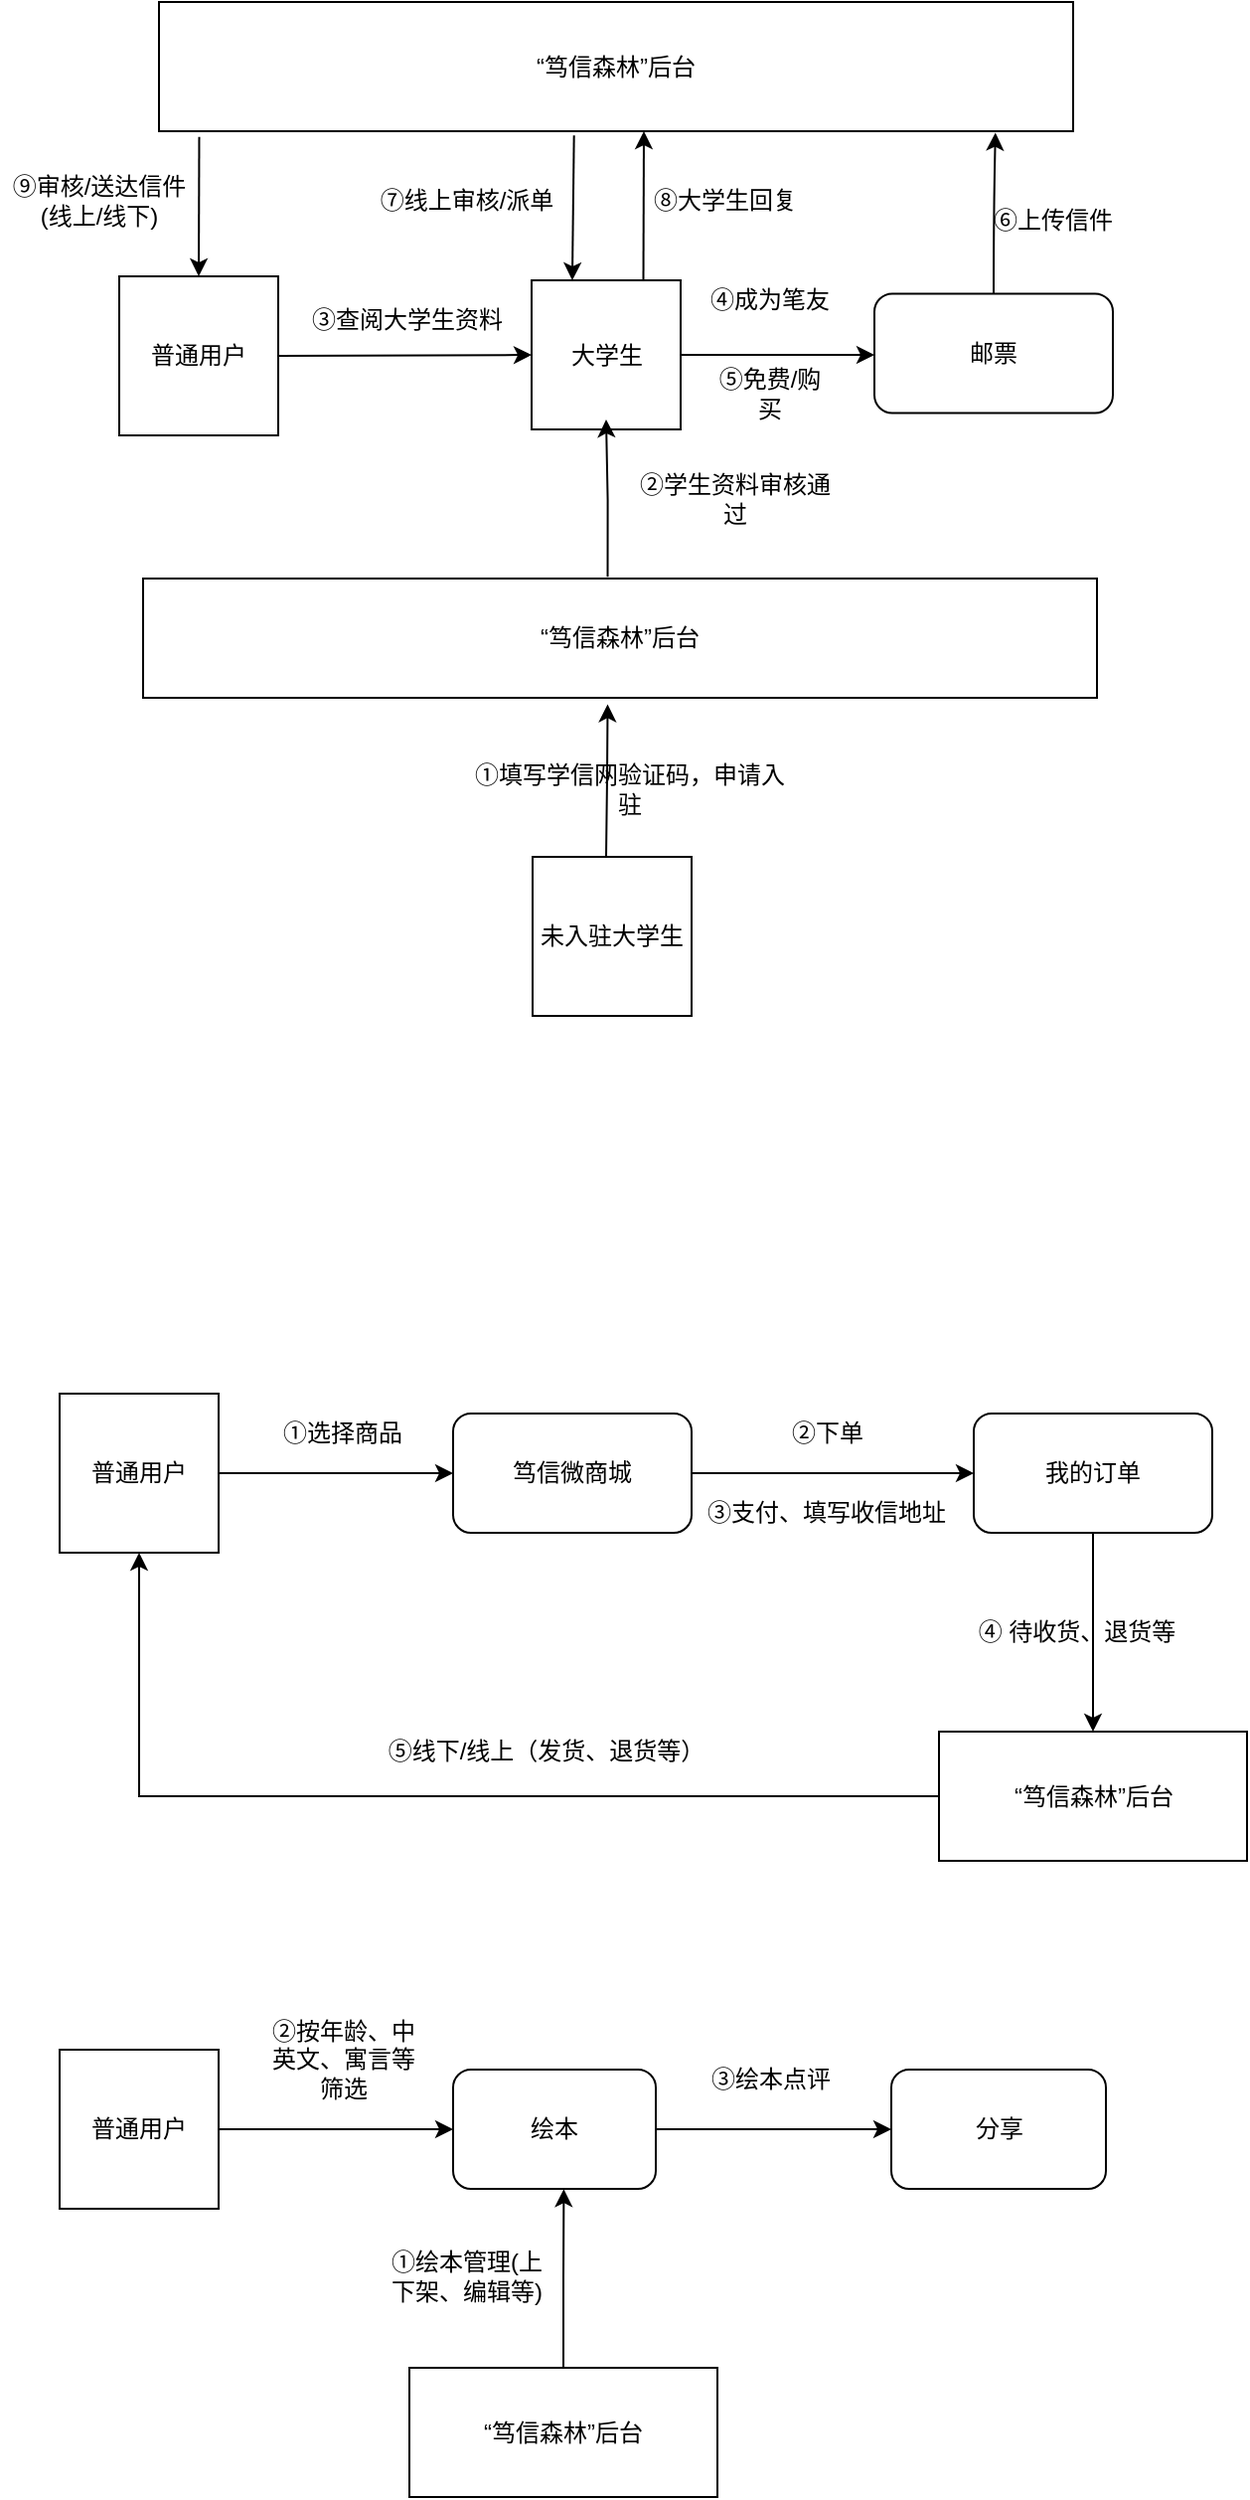 <mxfile version="15.1.4" type="github">
  <diagram id="_ejlp_syQGmcIQHLH7l8" name="第 1 页">
    <mxGraphModel dx="1146" dy="524" grid="1" gridSize="10" guides="1" tooltips="1" connect="1" arrows="1" fold="1" page="1" pageScale="1" pageWidth="827" pageHeight="1169" math="0" shadow="0">
      <root>
        <mxCell id="0" />
        <mxCell id="1" parent="0" />
        <mxCell id="ImWMzkSWUNanIZTPgBUT-44" style="edgeStyle=orthogonalEdgeStyle;curved=1;rounded=0;orthogonalLoop=1;jettySize=auto;html=1;entryX=0;entryY=0.5;entryDx=0;entryDy=0;" edge="1" parent="1" source="ImWMzkSWUNanIZTPgBUT-5" target="ImWMzkSWUNanIZTPgBUT-29">
          <mxGeometry relative="1" as="geometry" />
        </mxCell>
        <mxCell id="ImWMzkSWUNanIZTPgBUT-5" value="普通用户" style="whiteSpace=wrap;html=1;aspect=fixed;" vertex="1" parent="1">
          <mxGeometry x="100" y="138" width="80" height="80" as="geometry" />
        </mxCell>
        <mxCell id="ImWMzkSWUNanIZTPgBUT-15" value="①填写学信网验证码，申请入驻" style="text;html=1;strokeColor=none;fillColor=none;align=center;verticalAlign=middle;whiteSpace=wrap;rounded=0;" vertex="1" parent="1">
          <mxGeometry x="274" y="390" width="166" height="12.5" as="geometry" />
        </mxCell>
        <mxCell id="ImWMzkSWUNanIZTPgBUT-16" value="③查阅大学生资料" style="text;html=1;strokeColor=none;fillColor=none;align=center;verticalAlign=middle;whiteSpace=wrap;rounded=0;" vertex="1" parent="1">
          <mxGeometry x="195" y="150" width="100" height="20" as="geometry" />
        </mxCell>
        <mxCell id="ImWMzkSWUNanIZTPgBUT-61" style="edgeStyle=orthogonalEdgeStyle;curved=1;rounded=0;orthogonalLoop=1;jettySize=auto;html=1;entryX=0.915;entryY=1.012;entryDx=0;entryDy=0;entryPerimeter=0;" edge="1" parent="1" source="ImWMzkSWUNanIZTPgBUT-20" target="ImWMzkSWUNanIZTPgBUT-32">
          <mxGeometry relative="1" as="geometry">
            <mxPoint x="540" y="70" as="targetPoint" />
          </mxGeometry>
        </mxCell>
        <mxCell id="ImWMzkSWUNanIZTPgBUT-20" value="邮票" style="rounded=1;whiteSpace=wrap;html=1;" vertex="1" parent="1">
          <mxGeometry x="480" y="146.75" width="120" height="60" as="geometry" />
        </mxCell>
        <mxCell id="ImWMzkSWUNanIZTPgBUT-23" value="⑥上传信件" style="text;html=1;strokeColor=none;fillColor=none;align=center;verticalAlign=middle;whiteSpace=wrap;rounded=0;" vertex="1" parent="1">
          <mxGeometry x="530" y="100" width="80" height="20" as="geometry" />
        </mxCell>
        <mxCell id="ImWMzkSWUNanIZTPgBUT-45" style="edgeStyle=orthogonalEdgeStyle;curved=1;rounded=0;orthogonalLoop=1;jettySize=auto;html=1;" edge="1" parent="1" source="ImWMzkSWUNanIZTPgBUT-29">
          <mxGeometry relative="1" as="geometry">
            <mxPoint x="480" y="177.5" as="targetPoint" />
          </mxGeometry>
        </mxCell>
        <mxCell id="ImWMzkSWUNanIZTPgBUT-29" value="大学生" style="whiteSpace=wrap;html=1;aspect=fixed;" vertex="1" parent="1">
          <mxGeometry x="307.5" y="140" width="75" height="75" as="geometry" />
        </mxCell>
        <mxCell id="ImWMzkSWUNanIZTPgBUT-66" style="edgeStyle=orthogonalEdgeStyle;curved=1;rounded=0;orthogonalLoop=1;jettySize=auto;html=1;entryX=0.5;entryY=0;entryDx=0;entryDy=0;exitX=0.044;exitY=1.044;exitDx=0;exitDy=0;exitPerimeter=0;" edge="1" parent="1" source="ImWMzkSWUNanIZTPgBUT-32" target="ImWMzkSWUNanIZTPgBUT-5">
          <mxGeometry relative="1" as="geometry" />
        </mxCell>
        <mxCell id="ImWMzkSWUNanIZTPgBUT-32" value="“笃信森林”后台" style="rounded=0;whiteSpace=wrap;html=1;" vertex="1" parent="1">
          <mxGeometry x="120" width="460" height="65" as="geometry" />
        </mxCell>
        <mxCell id="ImWMzkSWUNanIZTPgBUT-38" style="edgeStyle=orthogonalEdgeStyle;rounded=0;orthogonalLoop=1;jettySize=auto;html=1;exitX=0.487;exitY=-0.015;exitDx=0;exitDy=0;exitPerimeter=0;" edge="1" parent="1" source="ImWMzkSWUNanIZTPgBUT-36">
          <mxGeometry relative="1" as="geometry">
            <mxPoint x="345" y="210" as="targetPoint" />
          </mxGeometry>
        </mxCell>
        <mxCell id="ImWMzkSWUNanIZTPgBUT-36" value="“笃信森林”后台" style="rounded=0;whiteSpace=wrap;html=1;" vertex="1" parent="1">
          <mxGeometry x="112" y="290" width="480" height="60" as="geometry" />
        </mxCell>
        <mxCell id="ImWMzkSWUNanIZTPgBUT-39" value="②学生资料审核通过" style="text;html=1;strokeColor=none;fillColor=none;align=center;verticalAlign=middle;whiteSpace=wrap;rounded=0;" vertex="1" parent="1">
          <mxGeometry x="360" y="240" width="100" height="20" as="geometry" />
        </mxCell>
        <mxCell id="ImWMzkSWUNanIZTPgBUT-41" value="" style="edgeStyle=orthogonalEdgeStyle;rounded=0;orthogonalLoop=1;jettySize=auto;html=1;entryX=0.487;entryY=1.054;entryDx=0;entryDy=0;entryPerimeter=0;" edge="1" parent="1" target="ImWMzkSWUNanIZTPgBUT-36">
          <mxGeometry relative="1" as="geometry">
            <mxPoint x="345" y="430.0" as="sourcePoint" />
            <mxPoint x="343" y="380" as="targetPoint" />
          </mxGeometry>
        </mxCell>
        <mxCell id="ImWMzkSWUNanIZTPgBUT-46" value="④成为笔友" style="text;html=1;strokeColor=none;fillColor=none;align=center;verticalAlign=middle;whiteSpace=wrap;rounded=0;" vertex="1" parent="1">
          <mxGeometry x="395" y="140" width="65" height="20" as="geometry" />
        </mxCell>
        <mxCell id="ImWMzkSWUNanIZTPgBUT-47" value="未入驻大学生" style="whiteSpace=wrap;html=1;aspect=fixed;" vertex="1" parent="1">
          <mxGeometry x="308" y="430" width="80" height="80" as="geometry" />
        </mxCell>
        <mxCell id="ImWMzkSWUNanIZTPgBUT-51" value="⑤免费/购买" style="text;html=1;strokeColor=none;fillColor=none;align=center;verticalAlign=middle;whiteSpace=wrap;rounded=0;" vertex="1" parent="1">
          <mxGeometry x="395" y="186.75" width="65" height="20" as="geometry" />
        </mxCell>
        <mxCell id="ImWMzkSWUNanIZTPgBUT-56" value="⑦线上审核/派单" style="text;html=1;strokeColor=none;fillColor=none;align=center;verticalAlign=middle;whiteSpace=wrap;rounded=0;" vertex="1" parent="1">
          <mxGeometry x="220" y="90" width="110" height="20" as="geometry" />
        </mxCell>
        <mxCell id="ImWMzkSWUNanIZTPgBUT-62" value="" style="endArrow=classic;html=1;exitX=0.454;exitY=1.033;exitDx=0;exitDy=0;exitPerimeter=0;entryX=0.273;entryY=0;entryDx=0;entryDy=0;entryPerimeter=0;" edge="1" parent="1" source="ImWMzkSWUNanIZTPgBUT-32" target="ImWMzkSWUNanIZTPgBUT-29">
          <mxGeometry width="50" height="50" relative="1" as="geometry">
            <mxPoint x="340" y="66" as="sourcePoint" />
            <mxPoint x="328" y="136" as="targetPoint" />
          </mxGeometry>
        </mxCell>
        <mxCell id="ImWMzkSWUNanIZTPgBUT-64" value="" style="endArrow=classic;html=1;exitX=0.75;exitY=0;exitDx=0;exitDy=0;" edge="1" parent="1" source="ImWMzkSWUNanIZTPgBUT-29" target="ImWMzkSWUNanIZTPgBUT-32">
          <mxGeometry width="50" height="50" relative="1" as="geometry">
            <mxPoint x="390" y="130" as="sourcePoint" />
            <mxPoint x="440" y="80" as="targetPoint" />
            <Array as="points">
              <mxPoint x="364" y="65" />
            </Array>
          </mxGeometry>
        </mxCell>
        <mxCell id="ImWMzkSWUNanIZTPgBUT-65" value="⑧大学生回复" style="text;html=1;strokeColor=none;fillColor=none;align=center;verticalAlign=middle;whiteSpace=wrap;rounded=0;" vertex="1" parent="1">
          <mxGeometry x="350" y="90" width="110" height="20" as="geometry" />
        </mxCell>
        <mxCell id="ImWMzkSWUNanIZTPgBUT-67" value="⑨审核/送达信件(线上/线下)" style="text;html=1;strokeColor=none;fillColor=none;align=center;verticalAlign=middle;whiteSpace=wrap;rounded=0;" vertex="1" parent="1">
          <mxGeometry x="40" y="85" width="100" height="30" as="geometry" />
        </mxCell>
        <mxCell id="ImWMzkSWUNanIZTPgBUT-70" style="edgeStyle=orthogonalEdgeStyle;curved=1;rounded=0;orthogonalLoop=1;jettySize=auto;html=1;entryX=0;entryY=0.5;entryDx=0;entryDy=0;" edge="1" parent="1" source="ImWMzkSWUNanIZTPgBUT-68" target="ImWMzkSWUNanIZTPgBUT-69">
          <mxGeometry relative="1" as="geometry" />
        </mxCell>
        <mxCell id="ImWMzkSWUNanIZTPgBUT-68" value="普通用户" style="whiteSpace=wrap;html=1;aspect=fixed;" vertex="1" parent="1">
          <mxGeometry x="70" y="700" width="80" height="80" as="geometry" />
        </mxCell>
        <mxCell id="ImWMzkSWUNanIZTPgBUT-72" style="edgeStyle=orthogonalEdgeStyle;curved=1;rounded=0;orthogonalLoop=1;jettySize=auto;html=1;entryX=0;entryY=0.5;entryDx=0;entryDy=0;" edge="1" parent="1" source="ImWMzkSWUNanIZTPgBUT-69" target="ImWMzkSWUNanIZTPgBUT-81">
          <mxGeometry relative="1" as="geometry">
            <mxPoint x="510" y="740" as="targetPoint" />
          </mxGeometry>
        </mxCell>
        <mxCell id="ImWMzkSWUNanIZTPgBUT-69" value="笃信微商城" style="rounded=1;whiteSpace=wrap;html=1;" vertex="1" parent="1">
          <mxGeometry x="268" y="710" width="120" height="60" as="geometry" />
        </mxCell>
        <mxCell id="ImWMzkSWUNanIZTPgBUT-71" value="①选择商品" style="text;html=1;strokeColor=none;fillColor=none;align=center;verticalAlign=middle;whiteSpace=wrap;rounded=0;" vertex="1" parent="1">
          <mxGeometry x="180" y="710" width="65" height="20" as="geometry" />
        </mxCell>
        <mxCell id="ImWMzkSWUNanIZTPgBUT-73" value="②下单" style="text;html=1;strokeColor=none;fillColor=none;align=center;verticalAlign=middle;whiteSpace=wrap;rounded=0;" vertex="1" parent="1">
          <mxGeometry x="423.5" y="710" width="65" height="20" as="geometry" />
        </mxCell>
        <mxCell id="ImWMzkSWUNanIZTPgBUT-83" style="edgeStyle=orthogonalEdgeStyle;rounded=0;orthogonalLoop=1;jettySize=auto;html=1;entryX=0.5;entryY=1;entryDx=0;entryDy=0;" edge="1" parent="1" source="ImWMzkSWUNanIZTPgBUT-75" target="ImWMzkSWUNanIZTPgBUT-68">
          <mxGeometry relative="1" as="geometry" />
        </mxCell>
        <mxCell id="ImWMzkSWUNanIZTPgBUT-75" value="“笃信森林”后台" style="rounded=0;whiteSpace=wrap;html=1;" vertex="1" parent="1">
          <mxGeometry x="512.5" y="870" width="155" height="65" as="geometry" />
        </mxCell>
        <mxCell id="ImWMzkSWUNanIZTPgBUT-78" value="③支付、填写收信地址" style="text;html=1;strokeColor=none;fillColor=none;align=center;verticalAlign=middle;whiteSpace=wrap;rounded=0;" vertex="1" parent="1">
          <mxGeometry x="395" y="750" width="122" height="20" as="geometry" />
        </mxCell>
        <mxCell id="ImWMzkSWUNanIZTPgBUT-80" value="④ 待收货、退货等" style="text;html=1;strokeColor=none;fillColor=none;align=center;verticalAlign=middle;whiteSpace=wrap;rounded=0;" vertex="1" parent="1">
          <mxGeometry x="517" y="810" width="130" height="20" as="geometry" />
        </mxCell>
        <mxCell id="ImWMzkSWUNanIZTPgBUT-82" style="edgeStyle=orthogonalEdgeStyle;rounded=0;orthogonalLoop=1;jettySize=auto;html=1;entryX=0.5;entryY=0;entryDx=0;entryDy=0;" edge="1" parent="1" source="ImWMzkSWUNanIZTPgBUT-81" target="ImWMzkSWUNanIZTPgBUT-75">
          <mxGeometry relative="1" as="geometry" />
        </mxCell>
        <mxCell id="ImWMzkSWUNanIZTPgBUT-81" value="我的订单" style="rounded=1;whiteSpace=wrap;html=1;" vertex="1" parent="1">
          <mxGeometry x="530" y="710" width="120" height="60" as="geometry" />
        </mxCell>
        <mxCell id="ImWMzkSWUNanIZTPgBUT-84" value="⑤线下/线上（发货、退货等）" style="text;html=1;strokeColor=none;fillColor=none;align=center;verticalAlign=middle;whiteSpace=wrap;rounded=0;" vertex="1" parent="1">
          <mxGeometry x="230" y="870" width="170" height="20" as="geometry" />
        </mxCell>
        <mxCell id="ImWMzkSWUNanIZTPgBUT-85" style="edgeStyle=orthogonalEdgeStyle;curved=1;rounded=0;orthogonalLoop=1;jettySize=auto;html=1;entryX=0;entryY=0.5;entryDx=0;entryDy=0;" edge="1" parent="1" source="ImWMzkSWUNanIZTPgBUT-86" target="ImWMzkSWUNanIZTPgBUT-88">
          <mxGeometry relative="1" as="geometry" />
        </mxCell>
        <mxCell id="ImWMzkSWUNanIZTPgBUT-86" value="普通用户" style="whiteSpace=wrap;html=1;aspect=fixed;" vertex="1" parent="1">
          <mxGeometry x="70" y="1030" width="80" height="80" as="geometry" />
        </mxCell>
        <mxCell id="ImWMzkSWUNanIZTPgBUT-105" value="" style="edgeStyle=orthogonalEdgeStyle;rounded=0;orthogonalLoop=1;jettySize=auto;html=1;" edge="1" parent="1" source="ImWMzkSWUNanIZTPgBUT-88" target="ImWMzkSWUNanIZTPgBUT-104">
          <mxGeometry relative="1" as="geometry" />
        </mxCell>
        <mxCell id="ImWMzkSWUNanIZTPgBUT-88" value="绘本" style="rounded=1;whiteSpace=wrap;html=1;" vertex="1" parent="1">
          <mxGeometry x="268" y="1040" width="102" height="60" as="geometry" />
        </mxCell>
        <mxCell id="ImWMzkSWUNanIZTPgBUT-103" value="②按年龄、中英文、寓言等筛选" style="text;html=1;strokeColor=none;fillColor=none;align=center;verticalAlign=middle;whiteSpace=wrap;rounded=0;" vertex="1" parent="1">
          <mxGeometry x="172.5" y="1010" width="80" height="50" as="geometry" />
        </mxCell>
        <mxCell id="ImWMzkSWUNanIZTPgBUT-104" value="分享" style="whiteSpace=wrap;html=1;rounded=1;" vertex="1" parent="1">
          <mxGeometry x="488.5" y="1040" width="108" height="60" as="geometry" />
        </mxCell>
        <mxCell id="ImWMzkSWUNanIZTPgBUT-107" style="edgeStyle=orthogonalEdgeStyle;rounded=0;orthogonalLoop=1;jettySize=auto;html=1;entryX=0.546;entryY=1.002;entryDx=0;entryDy=0;entryPerimeter=0;" edge="1" parent="1" source="ImWMzkSWUNanIZTPgBUT-106" target="ImWMzkSWUNanIZTPgBUT-88">
          <mxGeometry relative="1" as="geometry" />
        </mxCell>
        <mxCell id="ImWMzkSWUNanIZTPgBUT-106" value="“笃信森林”后台" style="rounded=0;whiteSpace=wrap;html=1;" vertex="1" parent="1">
          <mxGeometry x="246" y="1190" width="155" height="65" as="geometry" />
        </mxCell>
        <mxCell id="ImWMzkSWUNanIZTPgBUT-108" value="①绘本管理(上下架、编辑等)" style="text;html=1;strokeColor=none;fillColor=none;align=center;verticalAlign=middle;whiteSpace=wrap;rounded=0;" vertex="1" parent="1">
          <mxGeometry x="235" y="1119" width="80" height="50" as="geometry" />
        </mxCell>
        <mxCell id="ImWMzkSWUNanIZTPgBUT-109" value="③绘本点评" style="text;html=1;strokeColor=none;fillColor=none;align=center;verticalAlign=middle;whiteSpace=wrap;rounded=0;" vertex="1" parent="1">
          <mxGeometry x="382.5" y="1020" width="90" height="50" as="geometry" />
        </mxCell>
      </root>
    </mxGraphModel>
  </diagram>
</mxfile>
